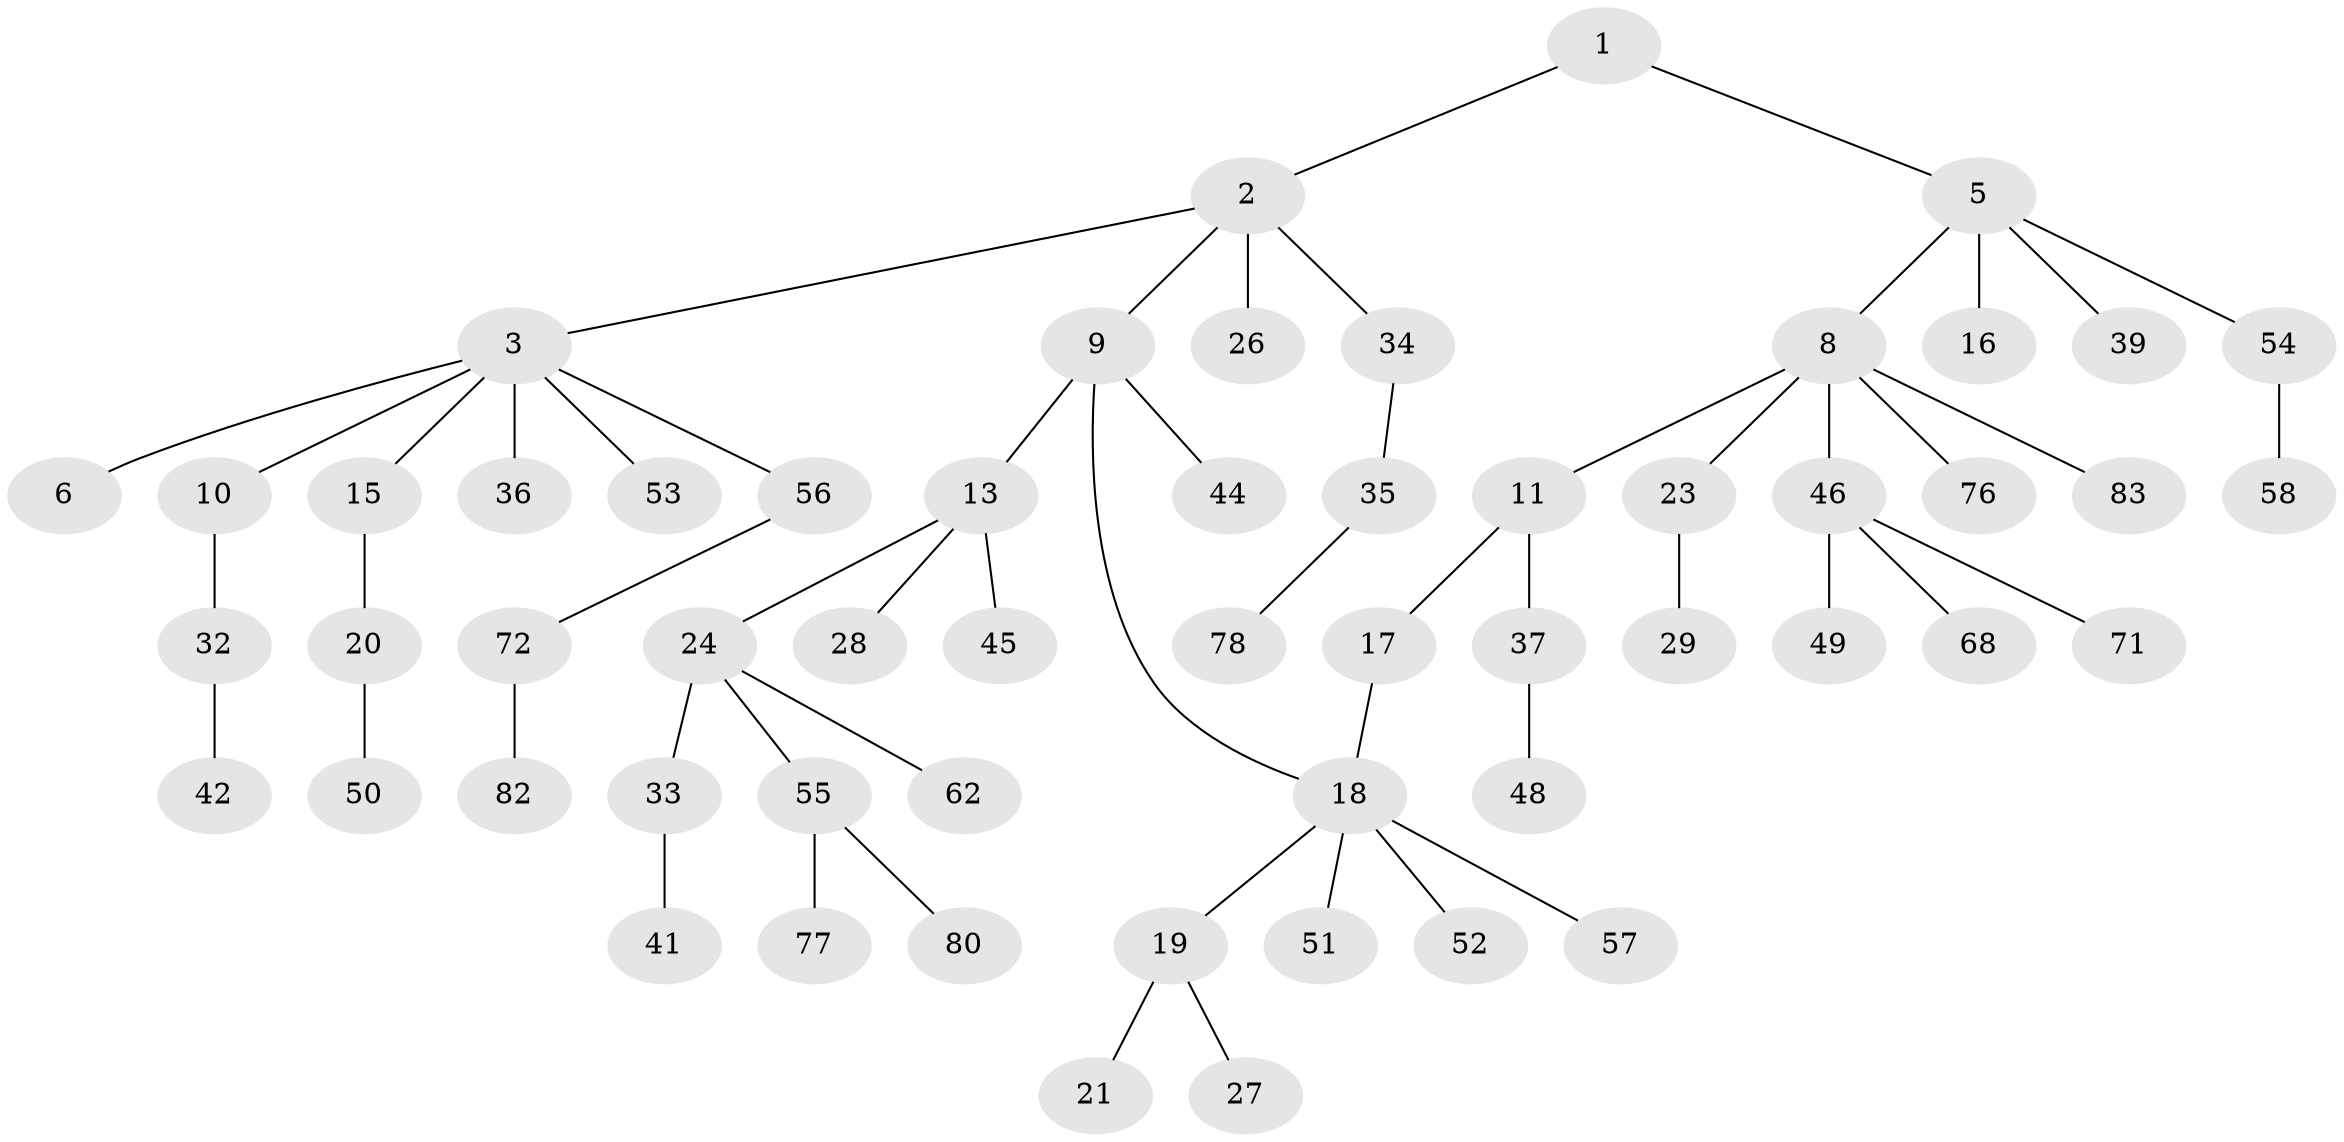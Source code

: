 // Generated by graph-tools (version 1.1) at 2025/51/02/27/25 19:51:41]
// undirected, 56 vertices, 56 edges
graph export_dot {
graph [start="1"]
  node [color=gray90,style=filled];
  1;
  2 [super="+22"];
  3 [super="+4"];
  5 [super="+7"];
  6;
  8 [super="+43"];
  9;
  10 [super="+14"];
  11 [super="+12"];
  13 [super="+60"];
  15 [super="+31"];
  16;
  17;
  18 [super="+75"];
  19 [super="+25"];
  20 [super="+30"];
  21;
  23 [super="+59"];
  24;
  26;
  27 [super="+66"];
  28;
  29;
  32 [super="+38"];
  33 [super="+63"];
  34 [super="+69"];
  35 [super="+47"];
  36;
  37 [super="+40"];
  39 [super="+64"];
  41;
  42 [super="+79"];
  44 [super="+67"];
  45;
  46 [super="+81"];
  48;
  49 [super="+61"];
  50 [super="+65"];
  51;
  52;
  53;
  54;
  55 [super="+73"];
  56 [super="+70"];
  57;
  58;
  62;
  68;
  71;
  72 [super="+74"];
  76;
  77;
  78;
  80;
  82;
  83;
  1 -- 2;
  1 -- 5;
  2 -- 3;
  2 -- 9;
  2 -- 34;
  2 -- 26;
  3 -- 10;
  3 -- 53;
  3 -- 36;
  3 -- 6;
  3 -- 56;
  3 -- 15;
  5 -- 8;
  5 -- 54;
  5 -- 16;
  5 -- 39;
  8 -- 11;
  8 -- 23;
  8 -- 46;
  8 -- 83;
  8 -- 76;
  9 -- 13;
  9 -- 18;
  9 -- 44;
  10 -- 32;
  11 -- 17;
  11 -- 37;
  13 -- 24;
  13 -- 28;
  13 -- 45;
  15 -- 20;
  17 -- 18;
  18 -- 19;
  18 -- 51;
  18 -- 52;
  18 -- 57;
  19 -- 21;
  19 -- 27;
  20 -- 50;
  23 -- 29;
  24 -- 33;
  24 -- 55;
  24 -- 62;
  32 -- 42;
  33 -- 41;
  34 -- 35;
  35 -- 78;
  37 -- 48;
  46 -- 49;
  46 -- 68;
  46 -- 71;
  54 -- 58;
  55 -- 80;
  55 -- 77;
  56 -- 72;
  72 -- 82;
}
